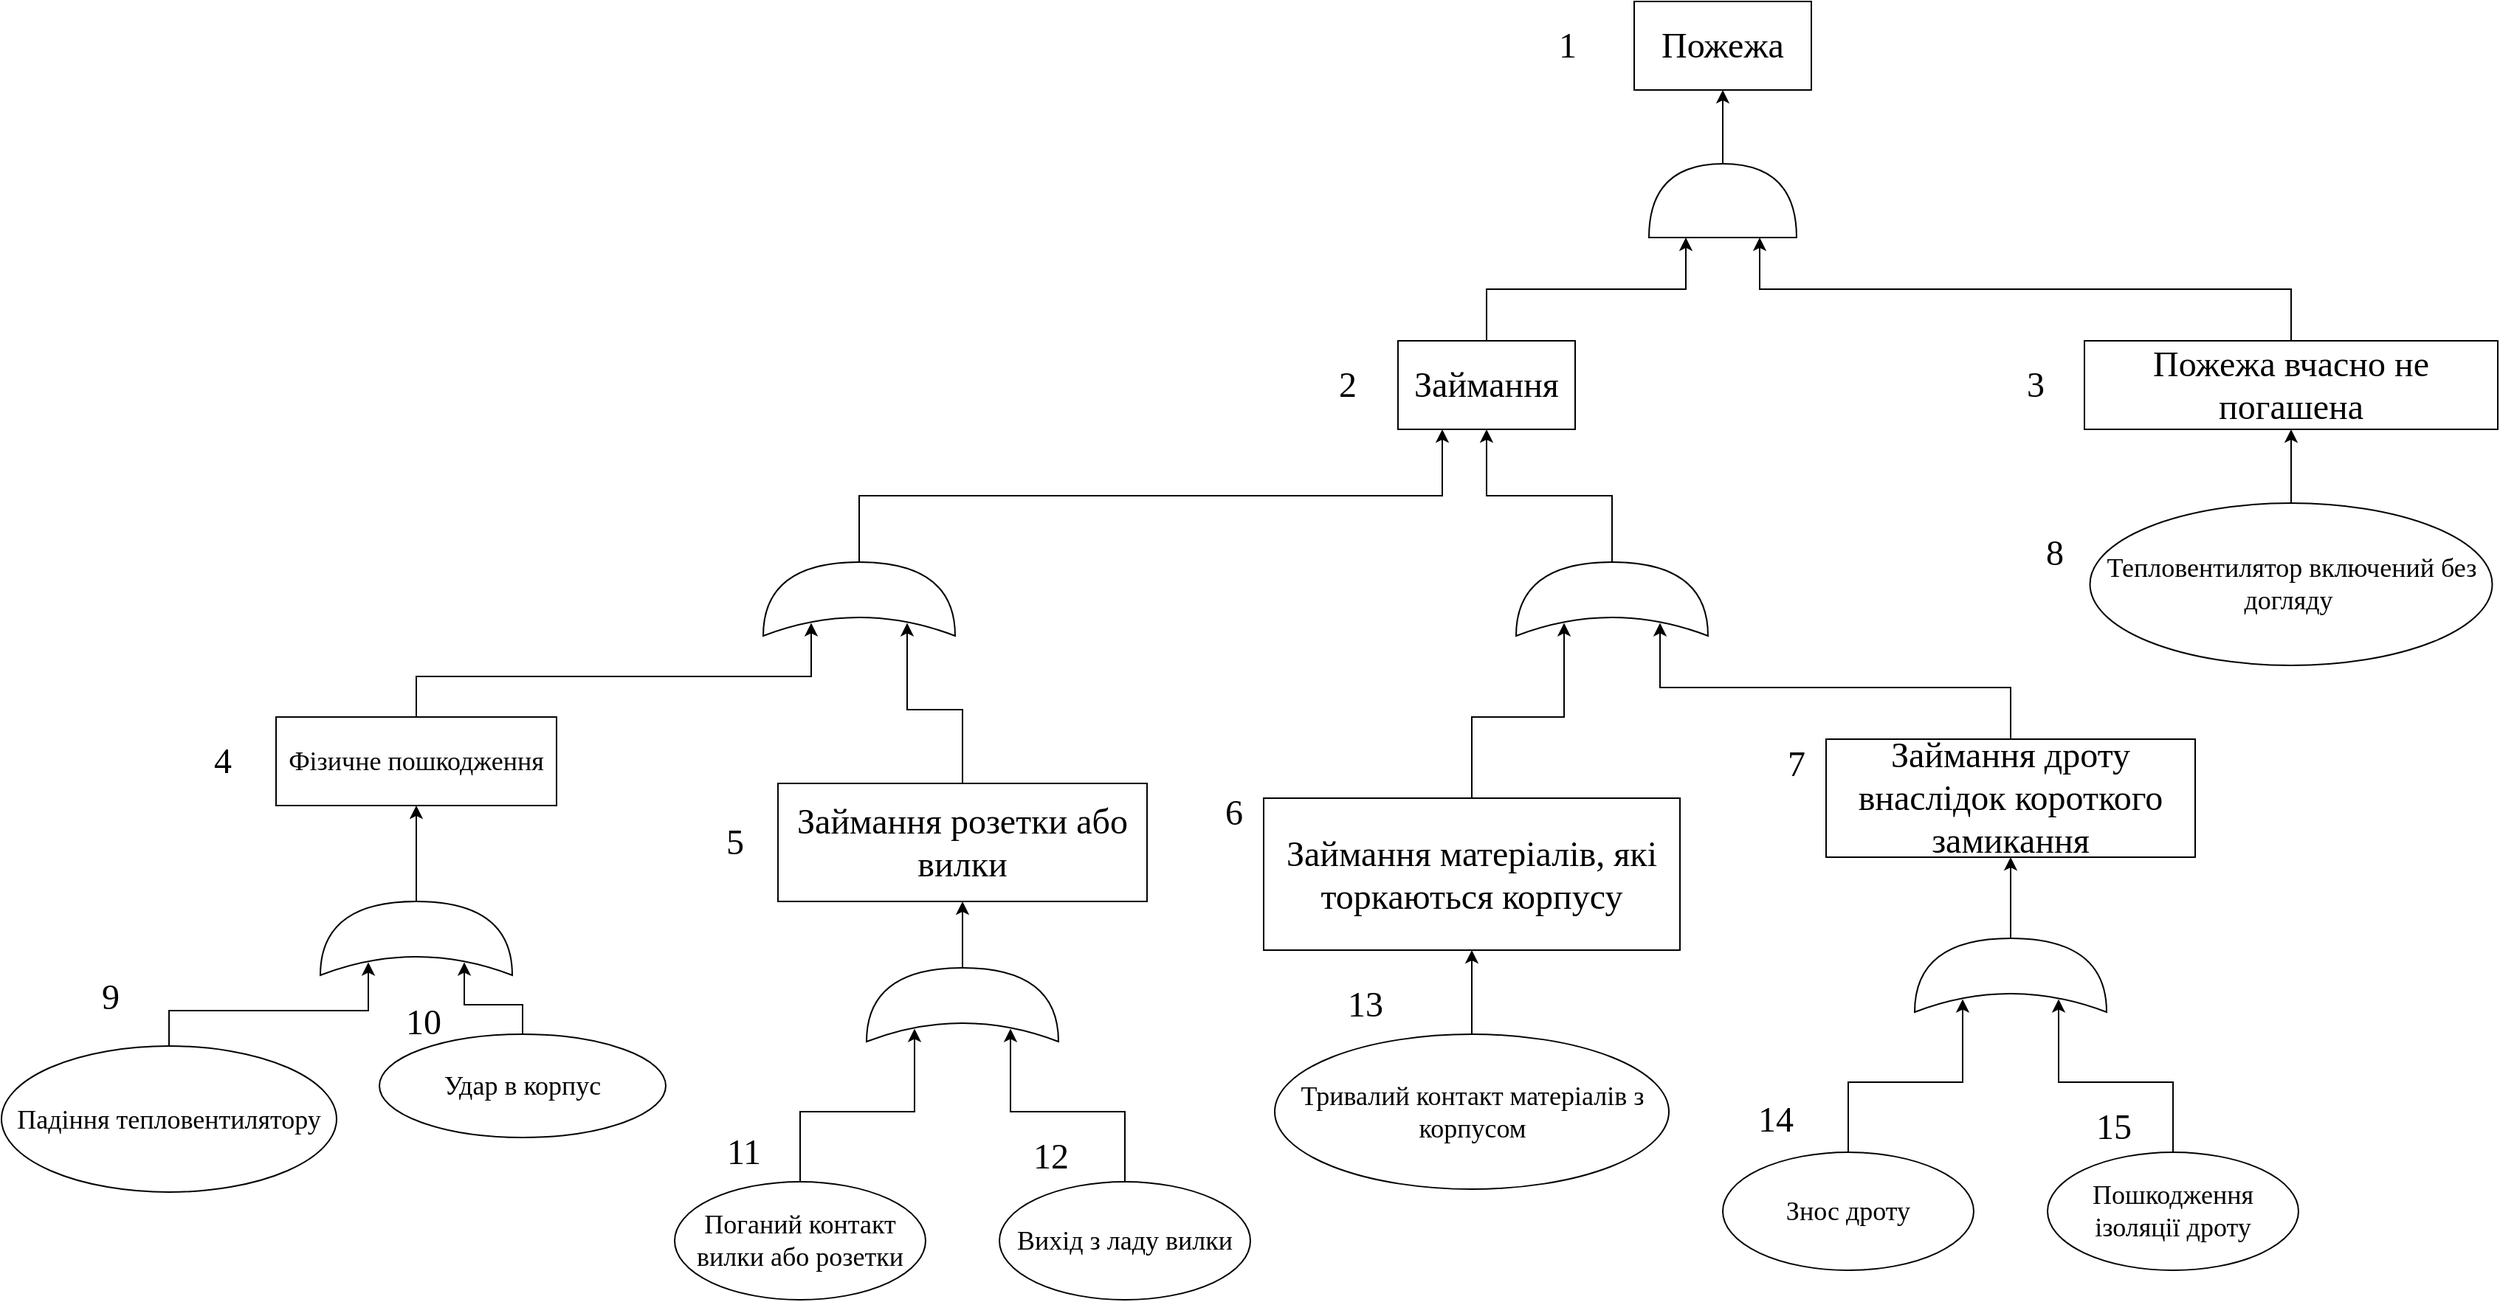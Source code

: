 <mxfile version="14.4.2" type="device"><diagram id="uNcStOk9csuAvHEZGfpd" name="Page-1"><mxGraphModel dx="1317" dy="1223" grid="0" gridSize="10" guides="1" tooltips="1" connect="1" arrows="1" fold="1" page="0" pageScale="1" pageWidth="827" pageHeight="1169" math="0" shadow="0"><root><mxCell id="0"/><mxCell id="1" parent="0"/><mxCell id="gi-zu_0ga1DBCOBw7ruM-1" value="&lt;font face=&quot;Times New Roman&quot; style=&quot;font-size: 24px&quot;&gt;Пожежа&lt;/font&gt;" style="rounded=0;whiteSpace=wrap;html=1;" vertex="1" parent="1"><mxGeometry x="2000" y="40" width="120" height="60" as="geometry"/></mxCell><mxCell id="gi-zu_0ga1DBCOBw7ruM-3" style="edgeStyle=orthogonalEdgeStyle;rounded=0;orthogonalLoop=1;jettySize=auto;html=1;exitX=1;exitY=0.5;exitDx=0;exitDy=0;exitPerimeter=0;entryX=0.5;entryY=1;entryDx=0;entryDy=0;" edge="1" parent="1" source="gi-zu_0ga1DBCOBw7ruM-2" target="gi-zu_0ga1DBCOBw7ruM-1"><mxGeometry relative="1" as="geometry"/></mxCell><mxCell id="gi-zu_0ga1DBCOBw7ruM-2" value="" style="shape=or;whiteSpace=wrap;html=1;rotation=-90;" vertex="1" parent="1"><mxGeometry x="2035" y="125" width="50" height="100" as="geometry"/></mxCell><mxCell id="gi-zu_0ga1DBCOBw7ruM-8" style="edgeStyle=orthogonalEdgeStyle;rounded=0;orthogonalLoop=1;jettySize=auto;html=1;exitX=0.5;exitY=0;exitDx=0;exitDy=0;entryX=0.5;entryY=1;entryDx=0;entryDy=0;" edge="1" parent="1" source="gi-zu_0ga1DBCOBw7ruM-4" target="gi-zu_0ga1DBCOBw7ruM-6"><mxGeometry relative="1" as="geometry"/></mxCell><mxCell id="gi-zu_0ga1DBCOBw7ruM-4" value="&lt;font face=&quot;Times New Roman&quot; style=&quot;font-size: 18px&quot;&gt;Тепловентилятор включений без догляду&amp;nbsp;&lt;/font&gt;" style="ellipse;whiteSpace=wrap;html=1;" vertex="1" parent="1"><mxGeometry x="2308.75" y="380" width="272.5" height="110" as="geometry"/></mxCell><mxCell id="gi-zu_0ga1DBCOBw7ruM-40" style="edgeStyle=orthogonalEdgeStyle;rounded=0;orthogonalLoop=1;jettySize=auto;html=1;exitX=0.5;exitY=0;exitDx=0;exitDy=0;entryX=0;entryY=0.75;entryDx=0;entryDy=0;entryPerimeter=0;" edge="1" parent="1" source="gi-zu_0ga1DBCOBw7ruM-6" target="gi-zu_0ga1DBCOBw7ruM-2"><mxGeometry relative="1" as="geometry"/></mxCell><mxCell id="gi-zu_0ga1DBCOBw7ruM-6" value="&lt;font face=&quot;Times New Roman&quot; style=&quot;font-size: 24px&quot;&gt;Пожежа вчасно не погашена&lt;/font&gt;" style="rounded=0;whiteSpace=wrap;html=1;" vertex="1" parent="1"><mxGeometry x="2305" y="270" width="280" height="60" as="geometry"/></mxCell><mxCell id="gi-zu_0ga1DBCOBw7ruM-10" style="edgeStyle=orthogonalEdgeStyle;rounded=0;orthogonalLoop=1;jettySize=auto;html=1;exitX=0.5;exitY=0;exitDx=0;exitDy=0;entryX=0;entryY=0.25;entryDx=0;entryDy=0;entryPerimeter=0;" edge="1" parent="1" source="gi-zu_0ga1DBCOBw7ruM-9" target="gi-zu_0ga1DBCOBw7ruM-2"><mxGeometry relative="1" as="geometry"/></mxCell><mxCell id="gi-zu_0ga1DBCOBw7ruM-9" value="&lt;font face=&quot;Times New Roman&quot; style=&quot;font-size: 24px&quot;&gt;Займання&lt;/font&gt;" style="rounded=0;whiteSpace=wrap;html=1;" vertex="1" parent="1"><mxGeometry x="1840" y="270" width="120" height="60" as="geometry"/></mxCell><mxCell id="gi-zu_0ga1DBCOBw7ruM-12" style="edgeStyle=orthogonalEdgeStyle;rounded=0;orthogonalLoop=1;jettySize=auto;html=1;exitX=1;exitY=0.5;exitDx=0;exitDy=0;exitPerimeter=0;entryX=0.5;entryY=1;entryDx=0;entryDy=0;" edge="1" parent="1" source="gi-zu_0ga1DBCOBw7ruM-11" target="gi-zu_0ga1DBCOBw7ruM-9"><mxGeometry relative="1" as="geometry"/></mxCell><mxCell id="gi-zu_0ga1DBCOBw7ruM-11" value="" style="shape=xor;whiteSpace=wrap;html=1;rotation=-90;" vertex="1" parent="1"><mxGeometry x="1960" y="380" width="50" height="130" as="geometry"/></mxCell><mxCell id="gi-zu_0ga1DBCOBw7ruM-56" style="edgeStyle=orthogonalEdgeStyle;rounded=0;orthogonalLoop=1;jettySize=auto;html=1;exitX=0.5;exitY=0;exitDx=0;exitDy=0;entryX=0.175;entryY=0.75;entryDx=0;entryDy=0;entryPerimeter=0;" edge="1" parent="1" source="gi-zu_0ga1DBCOBw7ruM-14" target="gi-zu_0ga1DBCOBw7ruM-52"><mxGeometry relative="1" as="geometry"/></mxCell><mxCell id="gi-zu_0ga1DBCOBw7ruM-14" value="&lt;font face=&quot;Times New Roman&quot; style=&quot;font-size: 24px&quot;&gt;Займання розетки або вилки&lt;/font&gt;" style="rounded=0;whiteSpace=wrap;html=1;" vertex="1" parent="1"><mxGeometry x="1420" y="570" width="250" height="80" as="geometry"/></mxCell><mxCell id="gi-zu_0ga1DBCOBw7ruM-20" style="edgeStyle=orthogonalEdgeStyle;rounded=0;orthogonalLoop=1;jettySize=auto;html=1;exitX=0.5;exitY=0;exitDx=0;exitDy=0;entryX=0.175;entryY=0.25;entryDx=0;entryDy=0;entryPerimeter=0;" edge="1" parent="1" source="gi-zu_0ga1DBCOBw7ruM-17" target="gi-zu_0ga1DBCOBw7ruM-18"><mxGeometry relative="1" as="geometry"/></mxCell><mxCell id="gi-zu_0ga1DBCOBw7ruM-17" value="&lt;font face=&quot;Times New Roman&quot;&gt;&lt;span style=&quot;font-size: 18px&quot;&gt;Поганий контакт вилки або розетки&lt;/span&gt;&lt;/font&gt;" style="ellipse;whiteSpace=wrap;html=1;" vertex="1" parent="1"><mxGeometry x="1350" y="840" width="170" height="80" as="geometry"/></mxCell><mxCell id="gi-zu_0ga1DBCOBw7ruM-19" style="edgeStyle=orthogonalEdgeStyle;rounded=0;orthogonalLoop=1;jettySize=auto;html=1;exitX=1;exitY=0.5;exitDx=0;exitDy=0;exitPerimeter=0;entryX=0.5;entryY=1;entryDx=0;entryDy=0;" edge="1" parent="1" source="gi-zu_0ga1DBCOBw7ruM-18" target="gi-zu_0ga1DBCOBw7ruM-14"><mxGeometry relative="1" as="geometry"/></mxCell><mxCell id="gi-zu_0ga1DBCOBw7ruM-18" value="" style="shape=xor;whiteSpace=wrap;html=1;rotation=-90;" vertex="1" parent="1"><mxGeometry x="1520" y="655" width="50" height="130" as="geometry"/></mxCell><mxCell id="gi-zu_0ga1DBCOBw7ruM-22" style="edgeStyle=orthogonalEdgeStyle;rounded=0;orthogonalLoop=1;jettySize=auto;html=1;exitX=0.5;exitY=0;exitDx=0;exitDy=0;entryX=0.175;entryY=0.75;entryDx=0;entryDy=0;entryPerimeter=0;" edge="1" parent="1" source="gi-zu_0ga1DBCOBw7ruM-21" target="gi-zu_0ga1DBCOBw7ruM-18"><mxGeometry relative="1" as="geometry"/></mxCell><mxCell id="gi-zu_0ga1DBCOBw7ruM-21" value="&lt;font face=&quot;Times New Roman&quot;&gt;&lt;span style=&quot;font-size: 18px&quot;&gt;Вихід з ладу вилки&lt;/span&gt;&lt;/font&gt;" style="ellipse;whiteSpace=wrap;html=1;" vertex="1" parent="1"><mxGeometry x="1570" y="840" width="170" height="80" as="geometry"/></mxCell><mxCell id="gi-zu_0ga1DBCOBw7ruM-45" style="edgeStyle=orthogonalEdgeStyle;rounded=0;orthogonalLoop=1;jettySize=auto;html=1;exitX=0.5;exitY=0;exitDx=0;exitDy=0;entryX=0.175;entryY=0.75;entryDx=0;entryDy=0;entryPerimeter=0;" edge="1" parent="1" source="gi-zu_0ga1DBCOBw7ruM-23" target="gi-zu_0ga1DBCOBw7ruM-11"><mxGeometry relative="1" as="geometry"/></mxCell><mxCell id="gi-zu_0ga1DBCOBw7ruM-23" value="&lt;font face=&quot;Times New Roman&quot; style=&quot;font-size: 24px&quot;&gt;Займання дроту внаслідок короткого замикання&lt;/font&gt;" style="rounded=0;whiteSpace=wrap;html=1;" vertex="1" parent="1"><mxGeometry x="2130" y="540" width="250" height="80" as="geometry"/></mxCell><mxCell id="gi-zu_0ga1DBCOBw7ruM-26" style="edgeStyle=orthogonalEdgeStyle;rounded=0;orthogonalLoop=1;jettySize=auto;html=1;exitX=1;exitY=0.5;exitDx=0;exitDy=0;exitPerimeter=0;entryX=0.5;entryY=1;entryDx=0;entryDy=0;" edge="1" parent="1" source="gi-zu_0ga1DBCOBw7ruM-25" target="gi-zu_0ga1DBCOBw7ruM-23"><mxGeometry relative="1" as="geometry"/></mxCell><mxCell id="gi-zu_0ga1DBCOBw7ruM-25" value="" style="shape=xor;whiteSpace=wrap;html=1;rotation=-90;" vertex="1" parent="1"><mxGeometry x="2230" y="635" width="50" height="130" as="geometry"/></mxCell><mxCell id="gi-zu_0ga1DBCOBw7ruM-29" style="edgeStyle=orthogonalEdgeStyle;rounded=0;orthogonalLoop=1;jettySize=auto;html=1;exitX=0.5;exitY=0;exitDx=0;exitDy=0;entryX=0.175;entryY=0.25;entryDx=0;entryDy=0;entryPerimeter=0;" edge="1" parent="1" source="gi-zu_0ga1DBCOBw7ruM-27" target="gi-zu_0ga1DBCOBw7ruM-25"><mxGeometry relative="1" as="geometry"/></mxCell><mxCell id="gi-zu_0ga1DBCOBw7ruM-27" value="&lt;font face=&quot;Times New Roman&quot;&gt;&lt;span style=&quot;font-size: 18px&quot;&gt;Знос дроту&lt;/span&gt;&lt;/font&gt;" style="ellipse;whiteSpace=wrap;html=1;" vertex="1" parent="1"><mxGeometry x="2060" y="820" width="170" height="80" as="geometry"/></mxCell><mxCell id="gi-zu_0ga1DBCOBw7ruM-30" style="edgeStyle=orthogonalEdgeStyle;rounded=0;orthogonalLoop=1;jettySize=auto;html=1;exitX=0.5;exitY=0;exitDx=0;exitDy=0;entryX=0.175;entryY=0.75;entryDx=0;entryDy=0;entryPerimeter=0;" edge="1" parent="1" source="gi-zu_0ga1DBCOBw7ruM-28" target="gi-zu_0ga1DBCOBw7ruM-25"><mxGeometry relative="1" as="geometry"/></mxCell><mxCell id="gi-zu_0ga1DBCOBw7ruM-28" value="&lt;font face=&quot;Times New Roman&quot;&gt;&lt;span style=&quot;font-size: 18px&quot;&gt;Пошкодження ізоляції дроту&lt;/span&gt;&lt;/font&gt;" style="ellipse;whiteSpace=wrap;html=1;" vertex="1" parent="1"><mxGeometry x="2280" y="820" width="170" height="80" as="geometry"/></mxCell><mxCell id="gi-zu_0ga1DBCOBw7ruM-57" style="edgeStyle=orthogonalEdgeStyle;rounded=0;orthogonalLoop=1;jettySize=auto;html=1;exitX=0.5;exitY=0;exitDx=0;exitDy=0;entryX=0.175;entryY=0.25;entryDx=0;entryDy=0;entryPerimeter=0;" edge="1" parent="1" source="gi-zu_0ga1DBCOBw7ruM-50" target="gi-zu_0ga1DBCOBw7ruM-52"><mxGeometry relative="1" as="geometry"/></mxCell><mxCell id="gi-zu_0ga1DBCOBw7ruM-50" value="&lt;font face=&quot;Times New Roman&quot; style=&quot;font-size: 18px&quot;&gt;Фізичне пошкодження&lt;/font&gt;" style="rounded=0;whiteSpace=wrap;html=1;" vertex="1" parent="1"><mxGeometry x="1080" y="525" width="190" height="60" as="geometry"/></mxCell><mxCell id="gi-zu_0ga1DBCOBw7ruM-53" style="edgeStyle=orthogonalEdgeStyle;rounded=0;orthogonalLoop=1;jettySize=auto;html=1;exitX=1;exitY=0.5;exitDx=0;exitDy=0;exitPerimeter=0;entryX=0.25;entryY=1;entryDx=0;entryDy=0;" edge="1" parent="1" source="gi-zu_0ga1DBCOBw7ruM-52" target="gi-zu_0ga1DBCOBw7ruM-9"><mxGeometry relative="1" as="geometry"/></mxCell><mxCell id="gi-zu_0ga1DBCOBw7ruM-52" value="" style="shape=xor;whiteSpace=wrap;html=1;rotation=-90;" vertex="1" parent="1"><mxGeometry x="1450" y="380" width="50" height="130" as="geometry"/></mxCell><mxCell id="gi-zu_0ga1DBCOBw7ruM-80" style="edgeStyle=orthogonalEdgeStyle;rounded=0;orthogonalLoop=1;jettySize=auto;html=1;exitX=0.5;exitY=0;exitDx=0;exitDy=0;entryX=0.175;entryY=0.25;entryDx=0;entryDy=0;entryPerimeter=0;" edge="1" parent="1" source="gi-zu_0ga1DBCOBw7ruM-58" target="gi-zu_0ga1DBCOBw7ruM-60"><mxGeometry relative="1" as="geometry"/></mxCell><mxCell id="gi-zu_0ga1DBCOBw7ruM-58" value="&lt;font face=&quot;Times New Roman&quot; style=&quot;font-size: 18px&quot;&gt;Падіння тепловентилятору&lt;/font&gt;" style="ellipse;whiteSpace=wrap;html=1;" vertex="1" parent="1"><mxGeometry x="894" y="748" width="227" height="99" as="geometry"/></mxCell><mxCell id="gi-zu_0ga1DBCOBw7ruM-61" style="edgeStyle=orthogonalEdgeStyle;rounded=0;orthogonalLoop=1;jettySize=auto;html=1;exitX=1;exitY=0.5;exitDx=0;exitDy=0;exitPerimeter=0;entryX=0.5;entryY=1;entryDx=0;entryDy=0;" edge="1" parent="1" source="gi-zu_0ga1DBCOBw7ruM-60" target="gi-zu_0ga1DBCOBw7ruM-50"><mxGeometry relative="1" as="geometry"/></mxCell><mxCell id="gi-zu_0ga1DBCOBw7ruM-60" value="" style="shape=xor;whiteSpace=wrap;html=1;rotation=-90;" vertex="1" parent="1"><mxGeometry x="1150" y="610" width="50" height="130" as="geometry"/></mxCell><mxCell id="gi-zu_0ga1DBCOBw7ruM-65" style="edgeStyle=orthogonalEdgeStyle;rounded=0;orthogonalLoop=1;jettySize=auto;html=1;exitX=0.5;exitY=0;exitDx=0;exitDy=0;entryX=0.175;entryY=0.75;entryDx=0;entryDy=0;entryPerimeter=0;" edge="1" parent="1" source="gi-zu_0ga1DBCOBw7ruM-64" target="gi-zu_0ga1DBCOBw7ruM-60"><mxGeometry relative="1" as="geometry"/></mxCell><mxCell id="gi-zu_0ga1DBCOBw7ruM-64" value="&lt;font face=&quot;Times New Roman&quot;&gt;&lt;span style=&quot;font-size: 18px&quot;&gt;Удар в корпус&lt;/span&gt;&lt;/font&gt;" style="ellipse;whiteSpace=wrap;html=1;" vertex="1" parent="1"><mxGeometry x="1150" y="740" width="194" height="70" as="geometry"/></mxCell><mxCell id="gi-zu_0ga1DBCOBw7ruM-66" value="&lt;font face=&quot;Times New Roman&quot; style=&quot;font-size: 24px&quot;&gt;1&lt;/font&gt;" style="text;html=1;strokeColor=none;fillColor=none;align=center;verticalAlign=middle;whiteSpace=wrap;rounded=0;" vertex="1" parent="1"><mxGeometry x="1935" y="60" width="40" height="20" as="geometry"/></mxCell><mxCell id="gi-zu_0ga1DBCOBw7ruM-68" value="&lt;font face=&quot;Times New Roman&quot; style=&quot;font-size: 24px&quot;&gt;2&lt;/font&gt;" style="text;html=1;strokeColor=none;fillColor=none;align=center;verticalAlign=middle;whiteSpace=wrap;rounded=0;" vertex="1" parent="1"><mxGeometry x="1786" y="290" width="40" height="20" as="geometry"/></mxCell><mxCell id="gi-zu_0ga1DBCOBw7ruM-69" value="&lt;font face=&quot;Times New Roman&quot; style=&quot;font-size: 24px&quot;&gt;3&lt;/font&gt;" style="text;html=1;strokeColor=none;fillColor=none;align=center;verticalAlign=middle;whiteSpace=wrap;rounded=0;" vertex="1" parent="1"><mxGeometry x="2252" y="290" width="40" height="20" as="geometry"/></mxCell><mxCell id="gi-zu_0ga1DBCOBw7ruM-71" value="&lt;font face=&quot;Times New Roman&quot; style=&quot;font-size: 24px&quot;&gt;4&lt;/font&gt;" style="text;html=1;strokeColor=none;fillColor=none;align=center;verticalAlign=middle;whiteSpace=wrap;rounded=0;" vertex="1" parent="1"><mxGeometry x="1024" y="545" width="40" height="20" as="geometry"/></mxCell><mxCell id="gi-zu_0ga1DBCOBw7ruM-72" value="&lt;font face=&quot;Times New Roman&quot; style=&quot;font-size: 24px&quot;&gt;5&lt;/font&gt;" style="text;html=1;strokeColor=none;fillColor=none;align=center;verticalAlign=middle;whiteSpace=wrap;rounded=0;" vertex="1" parent="1"><mxGeometry x="1371" y="600" width="40" height="20" as="geometry"/></mxCell><mxCell id="gi-zu_0ga1DBCOBw7ruM-73" value="&lt;font face=&quot;Times New Roman&quot; style=&quot;font-size: 24px&quot;&gt;6&lt;/font&gt;" style="text;html=1;strokeColor=none;fillColor=none;align=center;verticalAlign=middle;whiteSpace=wrap;rounded=0;" vertex="1" parent="1"><mxGeometry x="1709" y="580" width="40" height="20" as="geometry"/></mxCell><mxCell id="gi-zu_0ga1DBCOBw7ruM-74" value="&lt;font face=&quot;Times New Roman&quot; style=&quot;font-size: 24px&quot;&gt;7&lt;/font&gt;" style="text;html=1;strokeColor=none;fillColor=none;align=center;verticalAlign=middle;whiteSpace=wrap;rounded=0;" vertex="1" parent="1"><mxGeometry x="2090" y="547" width="40" height="20" as="geometry"/></mxCell><mxCell id="gi-zu_0ga1DBCOBw7ruM-75" value="&lt;font face=&quot;Times New Roman&quot; style=&quot;font-size: 24px&quot;&gt;8&lt;/font&gt;" style="text;html=1;strokeColor=none;fillColor=none;align=center;verticalAlign=middle;whiteSpace=wrap;rounded=0;" vertex="1" parent="1"><mxGeometry x="2265" y="404" width="40" height="20" as="geometry"/></mxCell><mxCell id="gi-zu_0ga1DBCOBw7ruM-77" style="edgeStyle=orthogonalEdgeStyle;rounded=0;orthogonalLoop=1;jettySize=auto;html=1;exitX=0.5;exitY=0;exitDx=0;exitDy=0;entryX=0.175;entryY=0.25;entryDx=0;entryDy=0;entryPerimeter=0;" edge="1" parent="1" source="gi-zu_0ga1DBCOBw7ruM-76" target="gi-zu_0ga1DBCOBw7ruM-11"><mxGeometry relative="1" as="geometry"/></mxCell><mxCell id="gi-zu_0ga1DBCOBw7ruM-76" value="&lt;font face=&quot;Times New Roman&quot; style=&quot;font-size: 24px&quot;&gt;Займання матеріалів, які торкаються корпусу&lt;/font&gt;" style="rounded=0;whiteSpace=wrap;html=1;" vertex="1" parent="1"><mxGeometry x="1749" y="580" width="282" height="103" as="geometry"/></mxCell><mxCell id="gi-zu_0ga1DBCOBw7ruM-79" style="edgeStyle=orthogonalEdgeStyle;rounded=0;orthogonalLoop=1;jettySize=auto;html=1;exitX=0.5;exitY=0;exitDx=0;exitDy=0;entryX=0.5;entryY=1;entryDx=0;entryDy=0;" edge="1" parent="1" source="gi-zu_0ga1DBCOBw7ruM-78" target="gi-zu_0ga1DBCOBw7ruM-76"><mxGeometry relative="1" as="geometry"/></mxCell><mxCell id="gi-zu_0ga1DBCOBw7ruM-78" value="&lt;font face=&quot;Times New Roman&quot; style=&quot;font-size: 18px&quot;&gt;Тривалий контакт матеріалів з корпусом&lt;/font&gt;" style="ellipse;whiteSpace=wrap;html=1;" vertex="1" parent="1"><mxGeometry x="1756.5" y="740" width="267" height="105" as="geometry"/></mxCell><mxCell id="gi-zu_0ga1DBCOBw7ruM-81" value="&lt;font face=&quot;Times New Roman&quot; style=&quot;font-size: 24px&quot;&gt;9&lt;/font&gt;" style="text;html=1;strokeColor=none;fillColor=none;align=center;verticalAlign=middle;whiteSpace=wrap;rounded=0;" vertex="1" parent="1"><mxGeometry x="948" y="705" width="40" height="20" as="geometry"/></mxCell><mxCell id="gi-zu_0ga1DBCOBw7ruM-83" value="&lt;font face=&quot;Times New Roman&quot; style=&quot;font-size: 24px&quot;&gt;10&lt;/font&gt;" style="text;html=1;strokeColor=none;fillColor=none;align=center;verticalAlign=middle;whiteSpace=wrap;rounded=0;" vertex="1" parent="1"><mxGeometry x="1160" y="722" width="40" height="20" as="geometry"/></mxCell><mxCell id="gi-zu_0ga1DBCOBw7ruM-84" value="&lt;font face=&quot;Times New Roman&quot; style=&quot;font-size: 24px&quot;&gt;11&lt;/font&gt;" style="text;html=1;strokeColor=none;fillColor=none;align=center;verticalAlign=middle;whiteSpace=wrap;rounded=0;" vertex="1" parent="1"><mxGeometry x="1377" y="810" width="40" height="20" as="geometry"/></mxCell><mxCell id="gi-zu_0ga1DBCOBw7ruM-85" value="&lt;font face=&quot;Times New Roman&quot; style=&quot;font-size: 24px&quot;&gt;12&lt;/font&gt;" style="text;html=1;strokeColor=none;fillColor=none;align=center;verticalAlign=middle;whiteSpace=wrap;rounded=0;" vertex="1" parent="1"><mxGeometry x="1585" y="813" width="40" height="20" as="geometry"/></mxCell><mxCell id="gi-zu_0ga1DBCOBw7ruM-86" value="&lt;font face=&quot;Times New Roman&quot; style=&quot;font-size: 24px&quot;&gt;13&lt;/font&gt;" style="text;html=1;strokeColor=none;fillColor=none;align=center;verticalAlign=middle;whiteSpace=wrap;rounded=0;" vertex="1" parent="1"><mxGeometry x="1798" y="710" width="40" height="20" as="geometry"/></mxCell><mxCell id="gi-zu_0ga1DBCOBw7ruM-88" value="&lt;font face=&quot;Times New Roman&quot; style=&quot;font-size: 24px&quot;&gt;14&lt;/font&gt;" style="text;html=1;strokeColor=none;fillColor=none;align=center;verticalAlign=middle;whiteSpace=wrap;rounded=0;" vertex="1" parent="1"><mxGeometry x="2076" y="787.5" width="40" height="20" as="geometry"/></mxCell><mxCell id="gi-zu_0ga1DBCOBw7ruM-89" value="&lt;font face=&quot;Times New Roman&quot; style=&quot;font-size: 24px&quot;&gt;15&lt;/font&gt;" style="text;html=1;strokeColor=none;fillColor=none;align=center;verticalAlign=middle;whiteSpace=wrap;rounded=0;" vertex="1" parent="1"><mxGeometry x="2305" y="793" width="40" height="20" as="geometry"/></mxCell></root></mxGraphModel></diagram></mxfile>